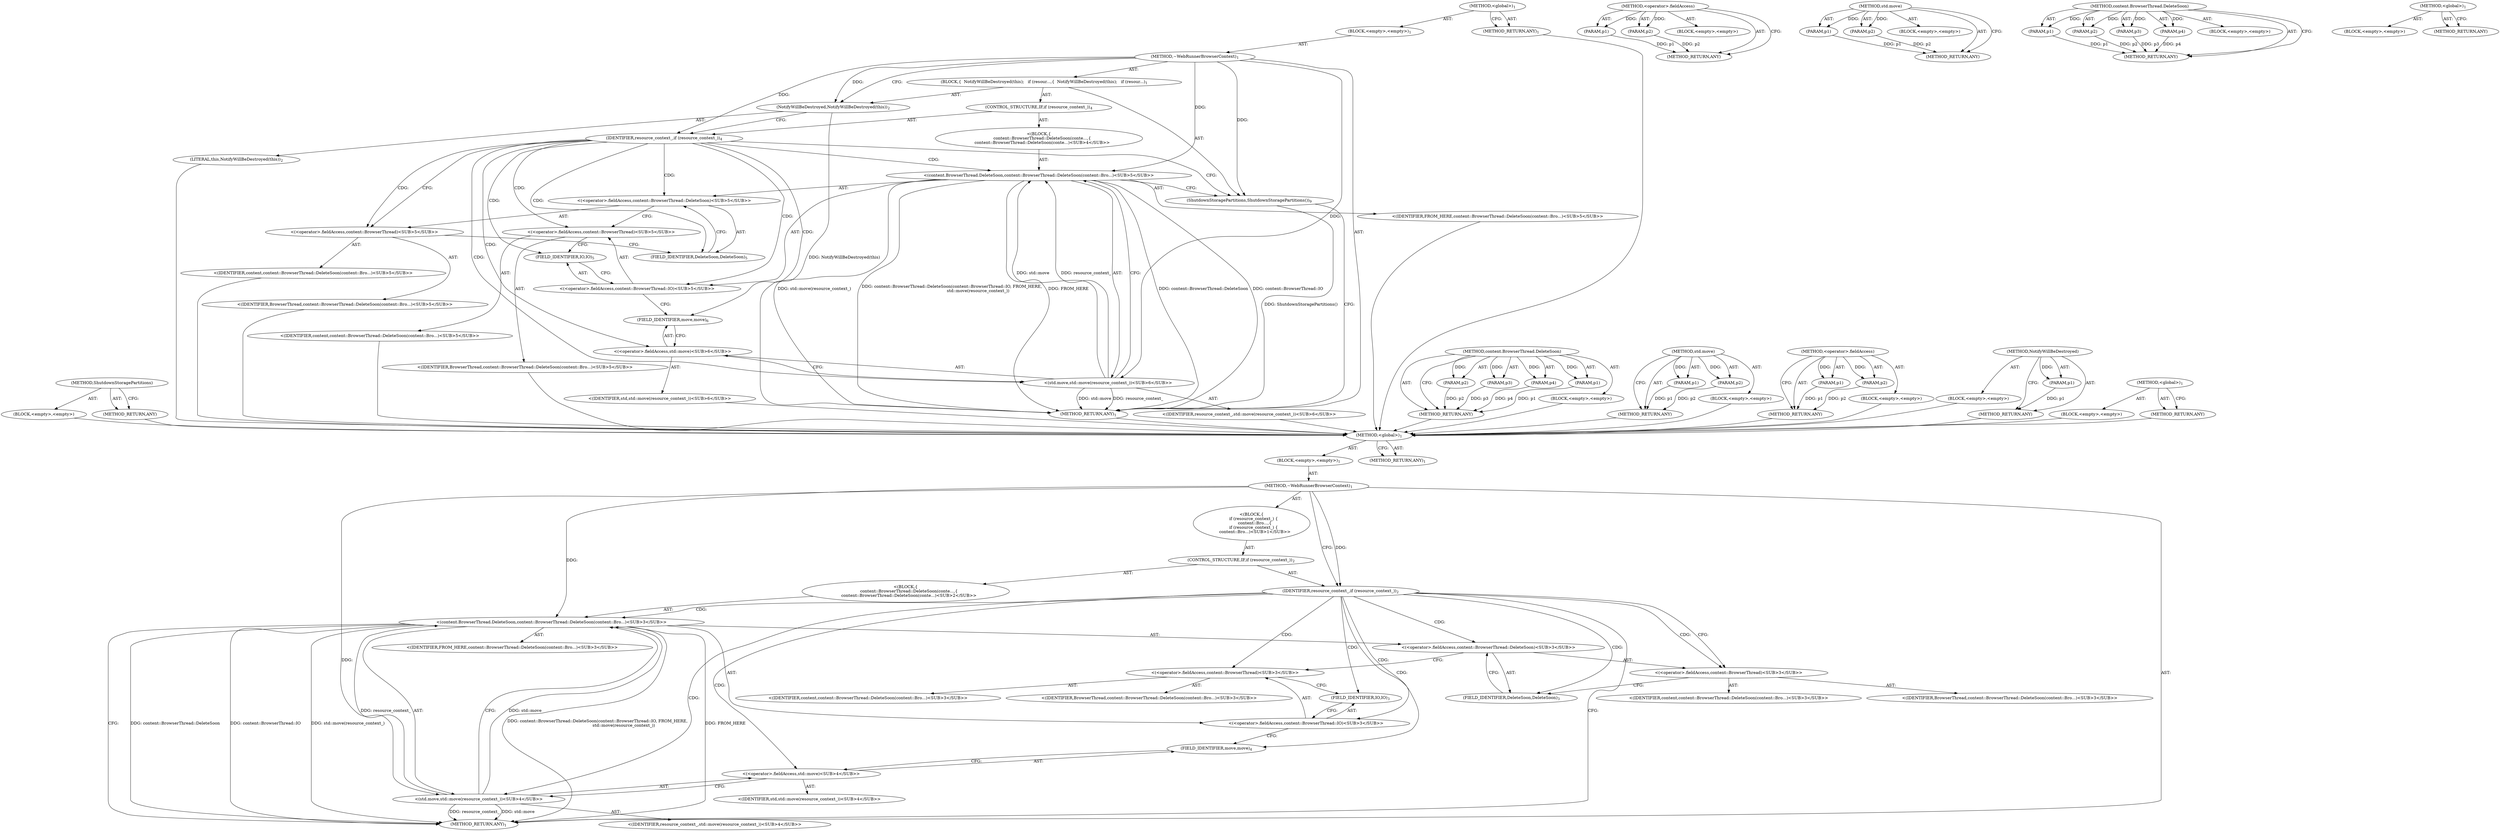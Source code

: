digraph "&lt;global&gt;" {
vulnerable_6 [label=<(METHOD,&lt;global&gt;)<SUB>1</SUB>>];
vulnerable_7 [label=<(BLOCK,&lt;empty&gt;,&lt;empty&gt;)<SUB>1</SUB>>];
vulnerable_8 [label=<(METHOD,~WebRunnerBrowserContext)<SUB>1</SUB>>];
vulnerable_9 [label="<(BLOCK,{
   if (resource_context_) {
     content::Bro...,{
   if (resource_context_) {
     content::Bro...)<SUB>1</SUB>>"];
vulnerable_10 [label=<(CONTROL_STRUCTURE,IF,if (resource_context_))<SUB>2</SUB>>];
vulnerable_11 [label=<(IDENTIFIER,resource_context_,if (resource_context_))<SUB>2</SUB>>];
vulnerable_12 [label="<(BLOCK,{
     content::BrowserThread::DeleteSoon(conte...,{
     content::BrowserThread::DeleteSoon(conte...)<SUB>2</SUB>>"];
vulnerable_13 [label="<(content.BrowserThread.DeleteSoon,content::BrowserThread::DeleteSoon(content::Bro...)<SUB>3</SUB>>"];
vulnerable_14 [label="<(&lt;operator&gt;.fieldAccess,content::BrowserThread::DeleteSoon)<SUB>3</SUB>>"];
vulnerable_15 [label="<(&lt;operator&gt;.fieldAccess,content::BrowserThread)<SUB>3</SUB>>"];
vulnerable_16 [label="<(IDENTIFIER,content,content::BrowserThread::DeleteSoon(content::Bro...)<SUB>3</SUB>>"];
vulnerable_17 [label="<(IDENTIFIER,BrowserThread,content::BrowserThread::DeleteSoon(content::Bro...)<SUB>3</SUB>>"];
vulnerable_18 [label=<(FIELD_IDENTIFIER,DeleteSoon,DeleteSoon)<SUB>3</SUB>>];
vulnerable_19 [label="<(&lt;operator&gt;.fieldAccess,content::BrowserThread::IO)<SUB>3</SUB>>"];
vulnerable_20 [label="<(&lt;operator&gt;.fieldAccess,content::BrowserThread)<SUB>3</SUB>>"];
vulnerable_21 [label="<(IDENTIFIER,content,content::BrowserThread::DeleteSoon(content::Bro...)<SUB>3</SUB>>"];
vulnerable_22 [label="<(IDENTIFIER,BrowserThread,content::BrowserThread::DeleteSoon(content::Bro...)<SUB>3</SUB>>"];
vulnerable_23 [label=<(FIELD_IDENTIFIER,IO,IO)<SUB>3</SUB>>];
vulnerable_24 [label="<(IDENTIFIER,FROM_HERE,content::BrowserThread::DeleteSoon(content::Bro...)<SUB>3</SUB>>"];
vulnerable_25 [label="<(std.move,std::move(resource_context_))<SUB>4</SUB>>"];
vulnerable_26 [label="<(&lt;operator&gt;.fieldAccess,std::move)<SUB>4</SUB>>"];
vulnerable_27 [label="<(IDENTIFIER,std,std::move(resource_context_))<SUB>4</SUB>>"];
vulnerable_28 [label=<(FIELD_IDENTIFIER,move,move)<SUB>4</SUB>>];
vulnerable_29 [label="<(IDENTIFIER,resource_context_,std::move(resource_context_))<SUB>4</SUB>>"];
vulnerable_30 [label=<(METHOD_RETURN,ANY)<SUB>1</SUB>>];
vulnerable_32 [label=<(METHOD_RETURN,ANY)<SUB>1</SUB>>];
vulnerable_56 [label=<(METHOD,&lt;operator&gt;.fieldAccess)>];
vulnerable_57 [label=<(PARAM,p1)>];
vulnerable_58 [label=<(PARAM,p2)>];
vulnerable_59 [label=<(BLOCK,&lt;empty&gt;,&lt;empty&gt;)>];
vulnerable_60 [label=<(METHOD_RETURN,ANY)>];
vulnerable_61 [label=<(METHOD,std.move)>];
vulnerable_62 [label=<(PARAM,p1)>];
vulnerable_63 [label=<(PARAM,p2)>];
vulnerable_64 [label=<(BLOCK,&lt;empty&gt;,&lt;empty&gt;)>];
vulnerable_65 [label=<(METHOD_RETURN,ANY)>];
vulnerable_49 [label=<(METHOD,content.BrowserThread.DeleteSoon)>];
vulnerable_50 [label=<(PARAM,p1)>];
vulnerable_51 [label=<(PARAM,p2)>];
vulnerable_52 [label=<(PARAM,p3)>];
vulnerable_53 [label=<(PARAM,p4)>];
vulnerable_54 [label=<(BLOCK,&lt;empty&gt;,&lt;empty&gt;)>];
vulnerable_55 [label=<(METHOD_RETURN,ANY)>];
vulnerable_43 [label=<(METHOD,&lt;global&gt;)<SUB>1</SUB>>];
vulnerable_44 [label=<(BLOCK,&lt;empty&gt;,&lt;empty&gt;)>];
vulnerable_45 [label=<(METHOD_RETURN,ANY)>];
fixed_73 [label=<(METHOD,ShutdownStoragePartitions)>];
fixed_74 [label=<(BLOCK,&lt;empty&gt;,&lt;empty&gt;)>];
fixed_75 [label=<(METHOD_RETURN,ANY)>];
fixed_6 [label=<(METHOD,&lt;global&gt;)<SUB>1</SUB>>];
fixed_7 [label=<(BLOCK,&lt;empty&gt;,&lt;empty&gt;)<SUB>1</SUB>>];
fixed_8 [label=<(METHOD,~WebRunnerBrowserContext)<SUB>1</SUB>>];
fixed_9 [label=<(BLOCK,{
  NotifyWillBeDestroyed(this);

   if (resour...,{
  NotifyWillBeDestroyed(this);

   if (resour...)<SUB>1</SUB>>];
fixed_10 [label=<(NotifyWillBeDestroyed,NotifyWillBeDestroyed(this))<SUB>2</SUB>>];
fixed_11 [label=<(LITERAL,this,NotifyWillBeDestroyed(this))<SUB>2</SUB>>];
fixed_12 [label=<(CONTROL_STRUCTURE,IF,if (resource_context_))<SUB>4</SUB>>];
fixed_13 [label=<(IDENTIFIER,resource_context_,if (resource_context_))<SUB>4</SUB>>];
fixed_14 [label="<(BLOCK,{
     content::BrowserThread::DeleteSoon(conte...,{
     content::BrowserThread::DeleteSoon(conte...)<SUB>4</SUB>>"];
fixed_15 [label="<(content.BrowserThread.DeleteSoon,content::BrowserThread::DeleteSoon(content::Bro...)<SUB>5</SUB>>"];
fixed_16 [label="<(&lt;operator&gt;.fieldAccess,content::BrowserThread::DeleteSoon)<SUB>5</SUB>>"];
fixed_17 [label="<(&lt;operator&gt;.fieldAccess,content::BrowserThread)<SUB>5</SUB>>"];
fixed_18 [label="<(IDENTIFIER,content,content::BrowserThread::DeleteSoon(content::Bro...)<SUB>5</SUB>>"];
fixed_19 [label="<(IDENTIFIER,BrowserThread,content::BrowserThread::DeleteSoon(content::Bro...)<SUB>5</SUB>>"];
fixed_20 [label=<(FIELD_IDENTIFIER,DeleteSoon,DeleteSoon)<SUB>5</SUB>>];
fixed_21 [label="<(&lt;operator&gt;.fieldAccess,content::BrowserThread::IO)<SUB>5</SUB>>"];
fixed_22 [label="<(&lt;operator&gt;.fieldAccess,content::BrowserThread)<SUB>5</SUB>>"];
fixed_23 [label="<(IDENTIFIER,content,content::BrowserThread::DeleteSoon(content::Bro...)<SUB>5</SUB>>"];
fixed_24 [label="<(IDENTIFIER,BrowserThread,content::BrowserThread::DeleteSoon(content::Bro...)<SUB>5</SUB>>"];
fixed_25 [label=<(FIELD_IDENTIFIER,IO,IO)<SUB>5</SUB>>];
fixed_26 [label="<(IDENTIFIER,FROM_HERE,content::BrowserThread::DeleteSoon(content::Bro...)<SUB>5</SUB>>"];
fixed_27 [label="<(std.move,std::move(resource_context_))<SUB>6</SUB>>"];
fixed_28 [label="<(&lt;operator&gt;.fieldAccess,std::move)<SUB>6</SUB>>"];
fixed_29 [label="<(IDENTIFIER,std,std::move(resource_context_))<SUB>6</SUB>>"];
fixed_30 [label=<(FIELD_IDENTIFIER,move,move)<SUB>6</SUB>>];
fixed_31 [label="<(IDENTIFIER,resource_context_,std::move(resource_context_))<SUB>6</SUB>>"];
fixed_32 [label=<(ShutdownStoragePartitions,ShutdownStoragePartitions())<SUB>9</SUB>>];
fixed_33 [label=<(METHOD_RETURN,ANY)<SUB>1</SUB>>];
fixed_35 [label=<(METHOD_RETURN,ANY)<SUB>1</SUB>>];
fixed_56 [label=<(METHOD,content.BrowserThread.DeleteSoon)>];
fixed_57 [label=<(PARAM,p1)>];
fixed_58 [label=<(PARAM,p2)>];
fixed_59 [label=<(PARAM,p3)>];
fixed_60 [label=<(PARAM,p4)>];
fixed_61 [label=<(BLOCK,&lt;empty&gt;,&lt;empty&gt;)>];
fixed_62 [label=<(METHOD_RETURN,ANY)>];
fixed_68 [label=<(METHOD,std.move)>];
fixed_69 [label=<(PARAM,p1)>];
fixed_70 [label=<(PARAM,p2)>];
fixed_71 [label=<(BLOCK,&lt;empty&gt;,&lt;empty&gt;)>];
fixed_72 [label=<(METHOD_RETURN,ANY)>];
fixed_63 [label=<(METHOD,&lt;operator&gt;.fieldAccess)>];
fixed_64 [label=<(PARAM,p1)>];
fixed_65 [label=<(PARAM,p2)>];
fixed_66 [label=<(BLOCK,&lt;empty&gt;,&lt;empty&gt;)>];
fixed_67 [label=<(METHOD_RETURN,ANY)>];
fixed_52 [label=<(METHOD,NotifyWillBeDestroyed)>];
fixed_53 [label=<(PARAM,p1)>];
fixed_54 [label=<(BLOCK,&lt;empty&gt;,&lt;empty&gt;)>];
fixed_55 [label=<(METHOD_RETURN,ANY)>];
fixed_46 [label=<(METHOD,&lt;global&gt;)<SUB>1</SUB>>];
fixed_47 [label=<(BLOCK,&lt;empty&gt;,&lt;empty&gt;)>];
fixed_48 [label=<(METHOD_RETURN,ANY)>];
vulnerable_6 -> vulnerable_7  [key=0, label="AST: "];
vulnerable_6 -> vulnerable_32  [key=0, label="AST: "];
vulnerable_6 -> vulnerable_32  [key=1, label="CFG: "];
vulnerable_7 -> vulnerable_8  [key=0, label="AST: "];
vulnerable_8 -> vulnerable_9  [key=0, label="AST: "];
vulnerable_8 -> vulnerable_30  [key=0, label="AST: "];
vulnerable_8 -> vulnerable_11  [key=0, label="CFG: "];
vulnerable_8 -> vulnerable_11  [key=1, label="DDG: "];
vulnerable_8 -> vulnerable_13  [key=0, label="DDG: "];
vulnerable_8 -> vulnerable_25  [key=0, label="DDG: "];
vulnerable_9 -> vulnerable_10  [key=0, label="AST: "];
vulnerable_10 -> vulnerable_11  [key=0, label="AST: "];
vulnerable_10 -> vulnerable_12  [key=0, label="AST: "];
vulnerable_11 -> vulnerable_30  [key=0, label="CFG: "];
vulnerable_11 -> vulnerable_15  [key=0, label="CFG: "];
vulnerable_11 -> vulnerable_15  [key=1, label="CDG: "];
vulnerable_11 -> vulnerable_13  [key=0, label="CDG: "];
vulnerable_11 -> vulnerable_18  [key=0, label="CDG: "];
vulnerable_11 -> vulnerable_14  [key=0, label="CDG: "];
vulnerable_11 -> vulnerable_26  [key=0, label="CDG: "];
vulnerable_11 -> vulnerable_23  [key=0, label="CDG: "];
vulnerable_11 -> vulnerable_19  [key=0, label="CDG: "];
vulnerable_11 -> vulnerable_28  [key=0, label="CDG: "];
vulnerable_11 -> vulnerable_20  [key=0, label="CDG: "];
vulnerable_11 -> vulnerable_25  [key=0, label="CDG: "];
vulnerable_12 -> vulnerable_13  [key=0, label="AST: "];
vulnerable_13 -> vulnerable_14  [key=0, label="AST: "];
vulnerable_13 -> vulnerable_19  [key=0, label="AST: "];
vulnerable_13 -> vulnerable_24  [key=0, label="AST: "];
vulnerable_13 -> vulnerable_25  [key=0, label="AST: "];
vulnerable_13 -> vulnerable_30  [key=0, label="CFG: "];
vulnerable_13 -> vulnerable_30  [key=1, label="DDG: content::BrowserThread::DeleteSoon"];
vulnerable_13 -> vulnerable_30  [key=2, label="DDG: content::BrowserThread::IO"];
vulnerable_13 -> vulnerable_30  [key=3, label="DDG: std::move(resource_context_)"];
vulnerable_13 -> vulnerable_30  [key=4, label="DDG: content::BrowserThread::DeleteSoon(content::BrowserThread::IO, FROM_HERE,
                                        std::move(resource_context_))"];
vulnerable_13 -> vulnerable_30  [key=5, label="DDG: FROM_HERE"];
vulnerable_14 -> vulnerable_15  [key=0, label="AST: "];
vulnerable_14 -> vulnerable_18  [key=0, label="AST: "];
vulnerable_14 -> vulnerable_20  [key=0, label="CFG: "];
vulnerable_15 -> vulnerable_16  [key=0, label="AST: "];
vulnerable_15 -> vulnerable_17  [key=0, label="AST: "];
vulnerable_15 -> vulnerable_18  [key=0, label="CFG: "];
vulnerable_18 -> vulnerable_14  [key=0, label="CFG: "];
vulnerable_19 -> vulnerable_20  [key=0, label="AST: "];
vulnerable_19 -> vulnerable_23  [key=0, label="AST: "];
vulnerable_19 -> vulnerable_28  [key=0, label="CFG: "];
vulnerable_20 -> vulnerable_21  [key=0, label="AST: "];
vulnerable_20 -> vulnerable_22  [key=0, label="AST: "];
vulnerable_20 -> vulnerable_23  [key=0, label="CFG: "];
vulnerable_23 -> vulnerable_19  [key=0, label="CFG: "];
vulnerable_25 -> vulnerable_26  [key=0, label="AST: "];
vulnerable_25 -> vulnerable_29  [key=0, label="AST: "];
vulnerable_25 -> vulnerable_13  [key=0, label="CFG: "];
vulnerable_25 -> vulnerable_13  [key=1, label="DDG: std::move"];
vulnerable_25 -> vulnerable_13  [key=2, label="DDG: resource_context_"];
vulnerable_25 -> vulnerable_30  [key=0, label="DDG: std::move"];
vulnerable_25 -> vulnerable_30  [key=1, label="DDG: resource_context_"];
vulnerable_26 -> vulnerable_27  [key=0, label="AST: "];
vulnerable_26 -> vulnerable_28  [key=0, label="AST: "];
vulnerable_26 -> vulnerable_25  [key=0, label="CFG: "];
vulnerable_28 -> vulnerable_26  [key=0, label="CFG: "];
vulnerable_56 -> vulnerable_57  [key=0, label="AST: "];
vulnerable_56 -> vulnerable_57  [key=1, label="DDG: "];
vulnerable_56 -> vulnerable_59  [key=0, label="AST: "];
vulnerable_56 -> vulnerable_58  [key=0, label="AST: "];
vulnerable_56 -> vulnerable_58  [key=1, label="DDG: "];
vulnerable_56 -> vulnerable_60  [key=0, label="AST: "];
vulnerable_56 -> vulnerable_60  [key=1, label="CFG: "];
vulnerable_57 -> vulnerable_60  [key=0, label="DDG: p1"];
vulnerable_58 -> vulnerable_60  [key=0, label="DDG: p2"];
vulnerable_61 -> vulnerable_62  [key=0, label="AST: "];
vulnerable_61 -> vulnerable_62  [key=1, label="DDG: "];
vulnerable_61 -> vulnerable_64  [key=0, label="AST: "];
vulnerable_61 -> vulnerable_63  [key=0, label="AST: "];
vulnerable_61 -> vulnerable_63  [key=1, label="DDG: "];
vulnerable_61 -> vulnerable_65  [key=0, label="AST: "];
vulnerable_61 -> vulnerable_65  [key=1, label="CFG: "];
vulnerable_62 -> vulnerable_65  [key=0, label="DDG: p1"];
vulnerable_63 -> vulnerable_65  [key=0, label="DDG: p2"];
vulnerable_49 -> vulnerable_50  [key=0, label="AST: "];
vulnerable_49 -> vulnerable_50  [key=1, label="DDG: "];
vulnerable_49 -> vulnerable_54  [key=0, label="AST: "];
vulnerable_49 -> vulnerable_51  [key=0, label="AST: "];
vulnerable_49 -> vulnerable_51  [key=1, label="DDG: "];
vulnerable_49 -> vulnerable_55  [key=0, label="AST: "];
vulnerable_49 -> vulnerable_55  [key=1, label="CFG: "];
vulnerable_49 -> vulnerable_52  [key=0, label="AST: "];
vulnerable_49 -> vulnerable_52  [key=1, label="DDG: "];
vulnerable_49 -> vulnerable_53  [key=0, label="AST: "];
vulnerable_49 -> vulnerable_53  [key=1, label="DDG: "];
vulnerable_50 -> vulnerable_55  [key=0, label="DDG: p1"];
vulnerable_51 -> vulnerable_55  [key=0, label="DDG: p2"];
vulnerable_52 -> vulnerable_55  [key=0, label="DDG: p3"];
vulnerable_53 -> vulnerable_55  [key=0, label="DDG: p4"];
vulnerable_43 -> vulnerable_44  [key=0, label="AST: "];
vulnerable_43 -> vulnerable_45  [key=0, label="AST: "];
vulnerable_43 -> vulnerable_45  [key=1, label="CFG: "];
fixed_73 -> fixed_74  [key=0, label="AST: "];
fixed_73 -> fixed_75  [key=0, label="AST: "];
fixed_73 -> fixed_75  [key=1, label="CFG: "];
fixed_74 -> vulnerable_6  [key=0];
fixed_75 -> vulnerable_6  [key=0];
fixed_6 -> fixed_7  [key=0, label="AST: "];
fixed_6 -> fixed_35  [key=0, label="AST: "];
fixed_6 -> fixed_35  [key=1, label="CFG: "];
fixed_7 -> fixed_8  [key=0, label="AST: "];
fixed_8 -> fixed_9  [key=0, label="AST: "];
fixed_8 -> fixed_33  [key=0, label="AST: "];
fixed_8 -> fixed_10  [key=0, label="CFG: "];
fixed_8 -> fixed_10  [key=1, label="DDG: "];
fixed_8 -> fixed_32  [key=0, label="DDG: "];
fixed_8 -> fixed_13  [key=0, label="DDG: "];
fixed_8 -> fixed_15  [key=0, label="DDG: "];
fixed_8 -> fixed_27  [key=0, label="DDG: "];
fixed_9 -> fixed_10  [key=0, label="AST: "];
fixed_9 -> fixed_12  [key=0, label="AST: "];
fixed_9 -> fixed_32  [key=0, label="AST: "];
fixed_10 -> fixed_11  [key=0, label="AST: "];
fixed_10 -> fixed_13  [key=0, label="CFG: "];
fixed_10 -> fixed_33  [key=0, label="DDG: NotifyWillBeDestroyed(this)"];
fixed_11 -> vulnerable_6  [key=0];
fixed_12 -> fixed_13  [key=0, label="AST: "];
fixed_12 -> fixed_14  [key=0, label="AST: "];
fixed_13 -> fixed_32  [key=0, label="CFG: "];
fixed_13 -> fixed_17  [key=0, label="CFG: "];
fixed_13 -> fixed_17  [key=1, label="CDG: "];
fixed_13 -> fixed_16  [key=0, label="CDG: "];
fixed_13 -> fixed_15  [key=0, label="CDG: "];
fixed_13 -> fixed_30  [key=0, label="CDG: "];
fixed_13 -> fixed_21  [key=0, label="CDG: "];
fixed_13 -> fixed_28  [key=0, label="CDG: "];
fixed_13 -> fixed_20  [key=0, label="CDG: "];
fixed_13 -> fixed_25  [key=0, label="CDG: "];
fixed_13 -> fixed_22  [key=0, label="CDG: "];
fixed_13 -> fixed_27  [key=0, label="CDG: "];
fixed_14 -> fixed_15  [key=0, label="AST: "];
fixed_15 -> fixed_16  [key=0, label="AST: "];
fixed_15 -> fixed_21  [key=0, label="AST: "];
fixed_15 -> fixed_26  [key=0, label="AST: "];
fixed_15 -> fixed_27  [key=0, label="AST: "];
fixed_15 -> fixed_32  [key=0, label="CFG: "];
fixed_15 -> fixed_33  [key=0, label="DDG: content::BrowserThread::DeleteSoon"];
fixed_15 -> fixed_33  [key=1, label="DDG: content::BrowserThread::IO"];
fixed_15 -> fixed_33  [key=2, label="DDG: std::move(resource_context_)"];
fixed_15 -> fixed_33  [key=3, label="DDG: content::BrowserThread::DeleteSoon(content::BrowserThread::IO, FROM_HERE,
                                        std::move(resource_context_))"];
fixed_15 -> fixed_33  [key=4, label="DDG: FROM_HERE"];
fixed_16 -> fixed_17  [key=0, label="AST: "];
fixed_16 -> fixed_20  [key=0, label="AST: "];
fixed_16 -> fixed_22  [key=0, label="CFG: "];
fixed_17 -> fixed_18  [key=0, label="AST: "];
fixed_17 -> fixed_19  [key=0, label="AST: "];
fixed_17 -> fixed_20  [key=0, label="CFG: "];
fixed_18 -> vulnerable_6  [key=0];
fixed_19 -> vulnerable_6  [key=0];
fixed_20 -> fixed_16  [key=0, label="CFG: "];
fixed_21 -> fixed_22  [key=0, label="AST: "];
fixed_21 -> fixed_25  [key=0, label="AST: "];
fixed_21 -> fixed_30  [key=0, label="CFG: "];
fixed_22 -> fixed_23  [key=0, label="AST: "];
fixed_22 -> fixed_24  [key=0, label="AST: "];
fixed_22 -> fixed_25  [key=0, label="CFG: "];
fixed_23 -> vulnerable_6  [key=0];
fixed_24 -> vulnerable_6  [key=0];
fixed_25 -> fixed_21  [key=0, label="CFG: "];
fixed_26 -> vulnerable_6  [key=0];
fixed_27 -> fixed_28  [key=0, label="AST: "];
fixed_27 -> fixed_31  [key=0, label="AST: "];
fixed_27 -> fixed_15  [key=0, label="CFG: "];
fixed_27 -> fixed_15  [key=1, label="DDG: std::move"];
fixed_27 -> fixed_15  [key=2, label="DDG: resource_context_"];
fixed_27 -> fixed_33  [key=0, label="DDG: std::move"];
fixed_27 -> fixed_33  [key=1, label="DDG: resource_context_"];
fixed_28 -> fixed_29  [key=0, label="AST: "];
fixed_28 -> fixed_30  [key=0, label="AST: "];
fixed_28 -> fixed_27  [key=0, label="CFG: "];
fixed_29 -> vulnerable_6  [key=0];
fixed_30 -> fixed_28  [key=0, label="CFG: "];
fixed_31 -> vulnerable_6  [key=0];
fixed_32 -> fixed_33  [key=0, label="CFG: "];
fixed_32 -> fixed_33  [key=1, label="DDG: ShutdownStoragePartitions()"];
fixed_33 -> vulnerable_6  [key=0];
fixed_35 -> vulnerable_6  [key=0];
fixed_56 -> fixed_57  [key=0, label="AST: "];
fixed_56 -> fixed_57  [key=1, label="DDG: "];
fixed_56 -> fixed_61  [key=0, label="AST: "];
fixed_56 -> fixed_58  [key=0, label="AST: "];
fixed_56 -> fixed_58  [key=1, label="DDG: "];
fixed_56 -> fixed_62  [key=0, label="AST: "];
fixed_56 -> fixed_62  [key=1, label="CFG: "];
fixed_56 -> fixed_59  [key=0, label="AST: "];
fixed_56 -> fixed_59  [key=1, label="DDG: "];
fixed_56 -> fixed_60  [key=0, label="AST: "];
fixed_56 -> fixed_60  [key=1, label="DDG: "];
fixed_57 -> fixed_62  [key=0, label="DDG: p1"];
fixed_58 -> fixed_62  [key=0, label="DDG: p2"];
fixed_59 -> fixed_62  [key=0, label="DDG: p3"];
fixed_60 -> fixed_62  [key=0, label="DDG: p4"];
fixed_61 -> vulnerable_6  [key=0];
fixed_62 -> vulnerable_6  [key=0];
fixed_68 -> fixed_69  [key=0, label="AST: "];
fixed_68 -> fixed_69  [key=1, label="DDG: "];
fixed_68 -> fixed_71  [key=0, label="AST: "];
fixed_68 -> fixed_70  [key=0, label="AST: "];
fixed_68 -> fixed_70  [key=1, label="DDG: "];
fixed_68 -> fixed_72  [key=0, label="AST: "];
fixed_68 -> fixed_72  [key=1, label="CFG: "];
fixed_69 -> fixed_72  [key=0, label="DDG: p1"];
fixed_70 -> fixed_72  [key=0, label="DDG: p2"];
fixed_71 -> vulnerable_6  [key=0];
fixed_72 -> vulnerable_6  [key=0];
fixed_63 -> fixed_64  [key=0, label="AST: "];
fixed_63 -> fixed_64  [key=1, label="DDG: "];
fixed_63 -> fixed_66  [key=0, label="AST: "];
fixed_63 -> fixed_65  [key=0, label="AST: "];
fixed_63 -> fixed_65  [key=1, label="DDG: "];
fixed_63 -> fixed_67  [key=0, label="AST: "];
fixed_63 -> fixed_67  [key=1, label="CFG: "];
fixed_64 -> fixed_67  [key=0, label="DDG: p1"];
fixed_65 -> fixed_67  [key=0, label="DDG: p2"];
fixed_66 -> vulnerable_6  [key=0];
fixed_67 -> vulnerable_6  [key=0];
fixed_52 -> fixed_53  [key=0, label="AST: "];
fixed_52 -> fixed_53  [key=1, label="DDG: "];
fixed_52 -> fixed_54  [key=0, label="AST: "];
fixed_52 -> fixed_55  [key=0, label="AST: "];
fixed_52 -> fixed_55  [key=1, label="CFG: "];
fixed_53 -> fixed_55  [key=0, label="DDG: p1"];
fixed_54 -> vulnerable_6  [key=0];
fixed_55 -> vulnerable_6  [key=0];
fixed_46 -> fixed_47  [key=0, label="AST: "];
fixed_46 -> fixed_48  [key=0, label="AST: "];
fixed_46 -> fixed_48  [key=1, label="CFG: "];
fixed_47 -> vulnerable_6  [key=0];
fixed_48 -> vulnerable_6  [key=0];
}
